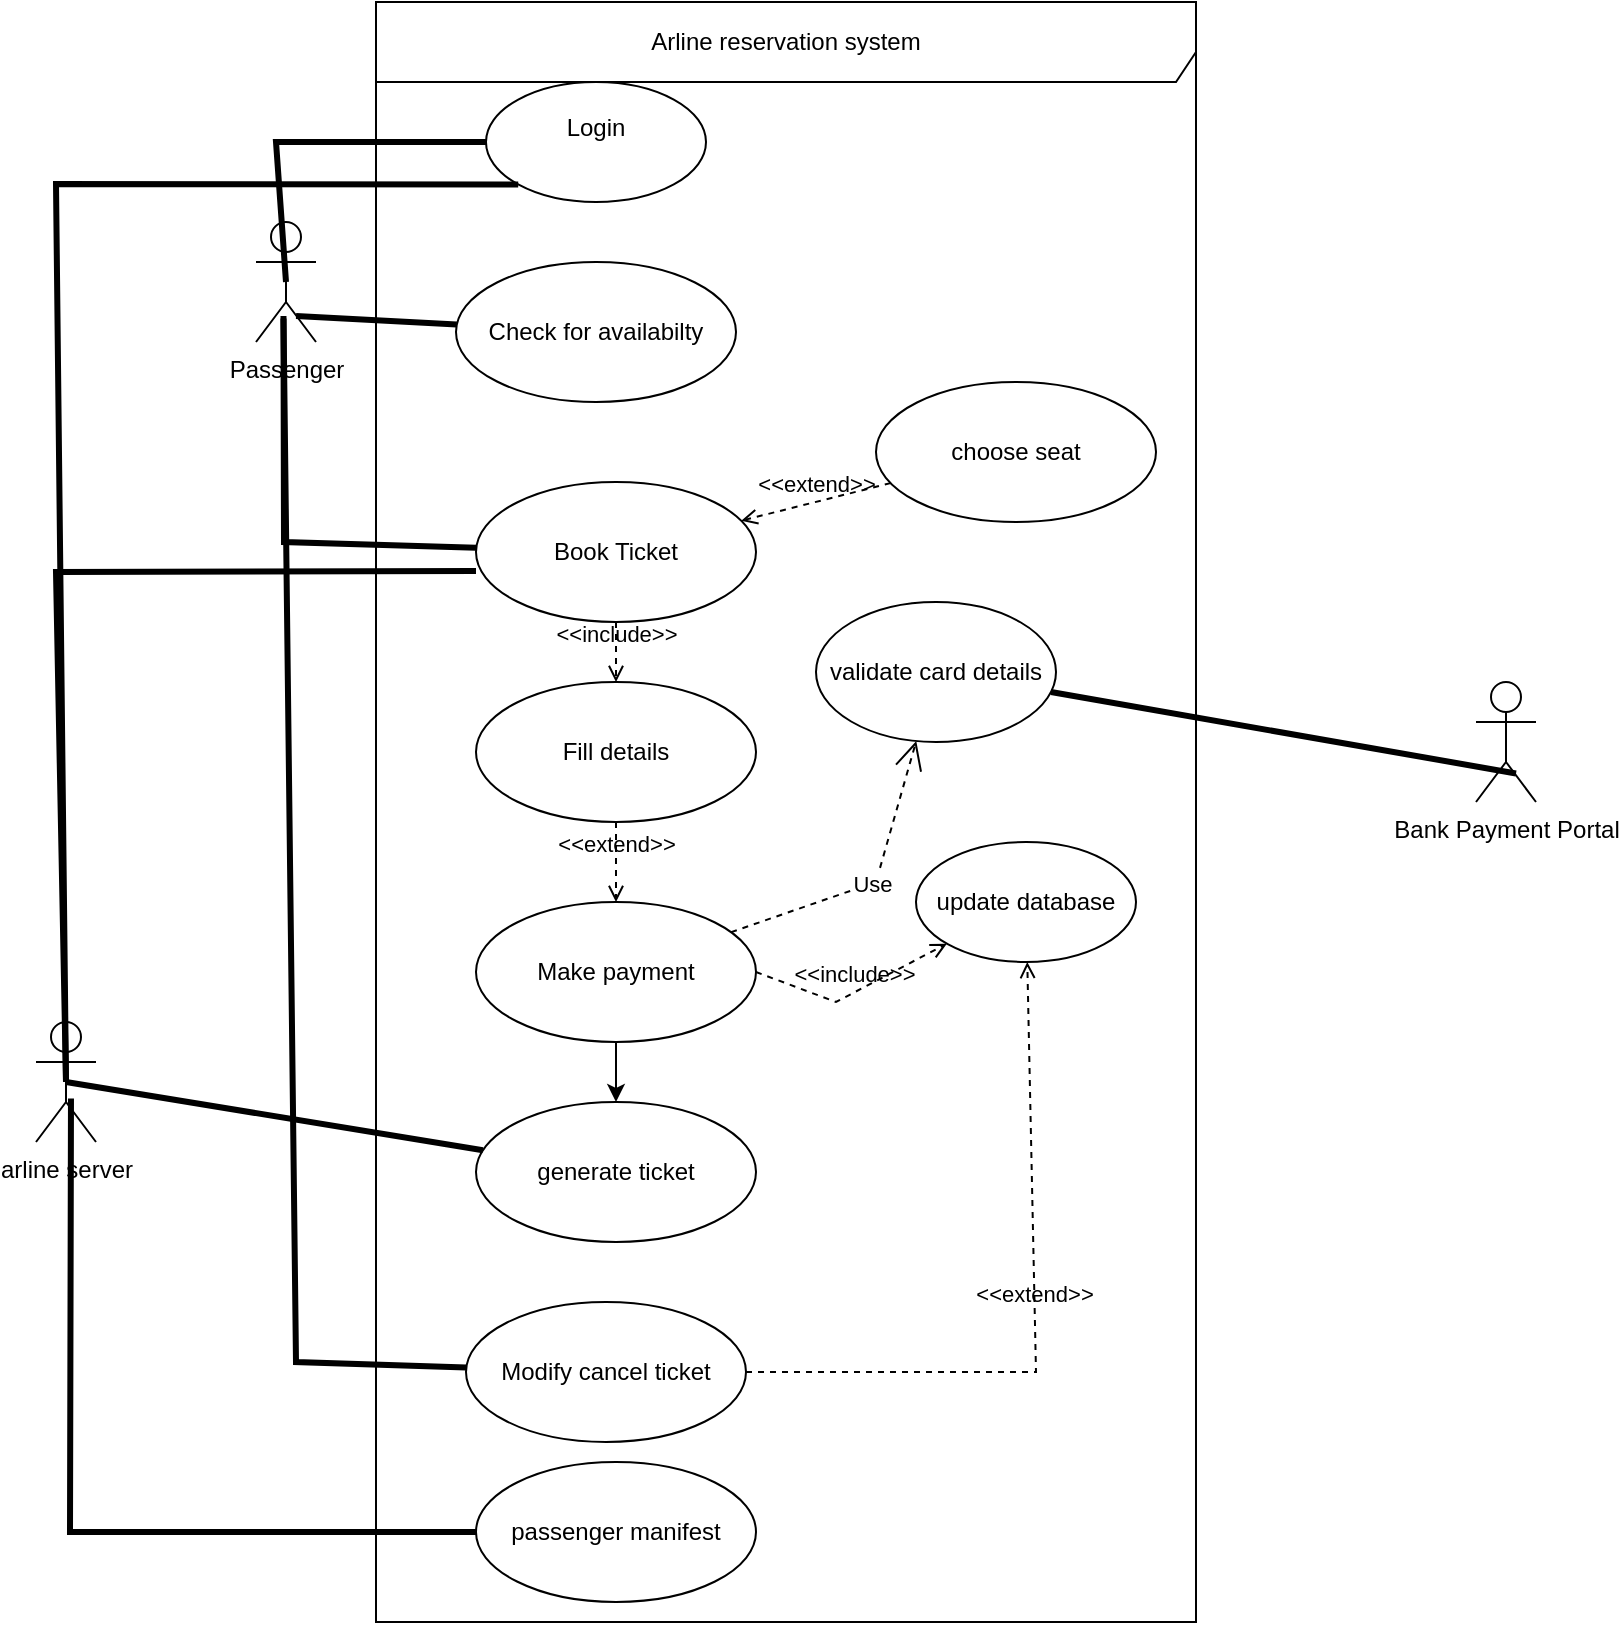 <mxfile version="26.1.0">
  <diagram name="Page-1" id="faqKHIJR9koXC1QMOJHa">
    <mxGraphModel dx="2818" dy="1332" grid="1" gridSize="10" guides="1" tooltips="1" connect="1" arrows="1" fold="1" page="1" pageScale="1" pageWidth="850" pageHeight="1400" math="0" shadow="0">
      <root>
        <mxCell id="0" />
        <mxCell id="1" parent="0" />
        <mxCell id="Byxm1S9SOx4EgnkQk-V_-1" value="Book Ticket" style="ellipse;whiteSpace=wrap;html=1;" vertex="1" parent="1">
          <mxGeometry x="130" y="260" width="140" height="70" as="geometry" />
        </mxCell>
        <mxCell id="Byxm1S9SOx4EgnkQk-V_-2" value="Login&lt;div&gt;&lt;br&gt;&lt;/div&gt;" style="ellipse;whiteSpace=wrap;html=1;" vertex="1" parent="1">
          <mxGeometry x="135" y="60" width="110" height="60" as="geometry" />
        </mxCell>
        <mxCell id="Byxm1S9SOx4EgnkQk-V_-3" value="Check for availabilty" style="ellipse;whiteSpace=wrap;html=1;" vertex="1" parent="1">
          <mxGeometry x="120" y="150" width="140" height="70" as="geometry" />
        </mxCell>
        <mxCell id="Byxm1S9SOx4EgnkQk-V_-4" value="Fill details" style="ellipse;whiteSpace=wrap;html=1;" vertex="1" parent="1">
          <mxGeometry x="130" y="360" width="140" height="70" as="geometry" />
        </mxCell>
        <mxCell id="Byxm1S9SOx4EgnkQk-V_-5" value="" style="edgeStyle=orthogonalEdgeStyle;rounded=0;orthogonalLoop=1;jettySize=auto;html=1;" edge="1" parent="1" source="Byxm1S9SOx4EgnkQk-V_-6" target="Byxm1S9SOx4EgnkQk-V_-7">
          <mxGeometry relative="1" as="geometry" />
        </mxCell>
        <mxCell id="Byxm1S9SOx4EgnkQk-V_-6" value="Make payment" style="ellipse;whiteSpace=wrap;html=1;" vertex="1" parent="1">
          <mxGeometry x="130" y="470" width="140" height="70" as="geometry" />
        </mxCell>
        <mxCell id="Byxm1S9SOx4EgnkQk-V_-7" value="generate ticket" style="ellipse;whiteSpace=wrap;html=1;" vertex="1" parent="1">
          <mxGeometry x="130" y="570" width="140" height="70" as="geometry" />
        </mxCell>
        <mxCell id="Byxm1S9SOx4EgnkQk-V_-8" value="Modify cancel ticket" style="ellipse;whiteSpace=wrap;html=1;" vertex="1" parent="1">
          <mxGeometry x="125" y="670" width="140" height="70" as="geometry" />
        </mxCell>
        <mxCell id="Byxm1S9SOx4EgnkQk-V_-9" value="passenger manifest" style="ellipse;whiteSpace=wrap;html=1;" vertex="1" parent="1">
          <mxGeometry x="130" y="750" width="140" height="70" as="geometry" />
        </mxCell>
        <mxCell id="Byxm1S9SOx4EgnkQk-V_-10" value="choose seat" style="ellipse;whiteSpace=wrap;html=1;" vertex="1" parent="1">
          <mxGeometry x="330" y="210" width="140" height="70" as="geometry" />
        </mxCell>
        <mxCell id="Byxm1S9SOx4EgnkQk-V_-11" value="validate card details" style="ellipse;whiteSpace=wrap;html=1;" vertex="1" parent="1">
          <mxGeometry x="300" y="320" width="120" height="70" as="geometry" />
        </mxCell>
        <mxCell id="Byxm1S9SOx4EgnkQk-V_-12" value="update database" style="ellipse;whiteSpace=wrap;html=1;" vertex="1" parent="1">
          <mxGeometry x="350" y="440" width="110" height="60" as="geometry" />
        </mxCell>
        <mxCell id="Byxm1S9SOx4EgnkQk-V_-13" value="Passenger" style="shape=umlActor;verticalLabelPosition=bottom;verticalAlign=top;html=1;" vertex="1" parent="1">
          <mxGeometry x="20" y="130" width="30" height="60" as="geometry" />
        </mxCell>
        <mxCell id="Byxm1S9SOx4EgnkQk-V_-14" value="Bank Payment Portal&lt;div&gt;&lt;br&gt;&lt;/div&gt;" style="shape=umlActor;verticalLabelPosition=bottom;verticalAlign=top;html=1;" vertex="1" parent="1">
          <mxGeometry x="630" y="360" width="30" height="60" as="geometry" />
        </mxCell>
        <mxCell id="Byxm1S9SOx4EgnkQk-V_-15" value="arline server" style="shape=umlActor;verticalLabelPosition=bottom;verticalAlign=top;html=1;" vertex="1" parent="1">
          <mxGeometry x="-90" y="530" width="30" height="60" as="geometry" />
        </mxCell>
        <mxCell id="Byxm1S9SOx4EgnkQk-V_-16" value="Arline reservation system" style="shape=umlFrame;whiteSpace=wrap;html=1;pointerEvents=0;recursiveResize=0;container=1;collapsible=0;width=410;height=40;" vertex="1" parent="1">
          <mxGeometry x="80" y="20" width="410" height="810" as="geometry" />
        </mxCell>
        <mxCell id="Byxm1S9SOx4EgnkQk-V_-17" value="&amp;lt;&amp;lt;include&amp;gt;&amp;gt;" style="html=1;verticalAlign=bottom;labelBackgroundColor=none;endArrow=open;endFill=0;dashed=1;rounded=0;exitX=0.5;exitY=1;exitDx=0;exitDy=0;entryX=0.5;entryY=0;entryDx=0;entryDy=0;" edge="1" parent="1" source="Byxm1S9SOx4EgnkQk-V_-1" target="Byxm1S9SOx4EgnkQk-V_-4">
          <mxGeometry width="160" relative="1" as="geometry">
            <mxPoint x="190" y="310" as="sourcePoint" />
            <mxPoint x="350" y="310" as="targetPoint" />
          </mxGeometry>
        </mxCell>
        <mxCell id="Byxm1S9SOx4EgnkQk-V_-18" value="&amp;lt;&amp;lt;extend&amp;gt;&amp;gt;" style="html=1;verticalAlign=bottom;labelBackgroundColor=none;endArrow=open;endFill=0;dashed=1;rounded=0;" edge="1" parent="1" source="Byxm1S9SOx4EgnkQk-V_-10" target="Byxm1S9SOx4EgnkQk-V_-1">
          <mxGeometry width="160" relative="1" as="geometry">
            <mxPoint x="300" y="290" as="sourcePoint" />
            <mxPoint x="460" y="290" as="targetPoint" />
          </mxGeometry>
        </mxCell>
        <mxCell id="Byxm1S9SOx4EgnkQk-V_-19" value="&amp;lt;&amp;lt;extend&amp;gt;&amp;gt;" style="html=1;verticalAlign=bottom;labelBackgroundColor=none;endArrow=open;endFill=0;dashed=1;rounded=0;exitX=0.5;exitY=1;exitDx=0;exitDy=0;" edge="1" parent="1" source="Byxm1S9SOx4EgnkQk-V_-4" target="Byxm1S9SOx4EgnkQk-V_-6">
          <mxGeometry width="160" relative="1" as="geometry">
            <mxPoint x="180" y="420" as="sourcePoint" />
            <mxPoint x="340" y="420" as="targetPoint" />
          </mxGeometry>
        </mxCell>
        <mxCell id="Byxm1S9SOx4EgnkQk-V_-20" value="Use" style="endArrow=open;endSize=12;dashed=1;html=1;rounded=0;" edge="1" parent="1" source="Byxm1S9SOx4EgnkQk-V_-6" target="Byxm1S9SOx4EgnkQk-V_-11">
          <mxGeometry x="-0.006" width="160" relative="1" as="geometry">
            <mxPoint x="200" y="490" as="sourcePoint" />
            <mxPoint x="360" y="490" as="targetPoint" />
            <Array as="points">
              <mxPoint x="330" y="460" />
            </Array>
            <mxPoint as="offset" />
          </mxGeometry>
        </mxCell>
        <mxCell id="Byxm1S9SOx4EgnkQk-V_-21" value="&amp;lt;&amp;lt;include&amp;gt;&amp;gt;" style="html=1;verticalAlign=bottom;labelBackgroundColor=none;endArrow=open;endFill=0;dashed=1;rounded=0;exitX=1;exitY=0.5;exitDx=0;exitDy=0;" edge="1" parent="1" source="Byxm1S9SOx4EgnkQk-V_-6" target="Byxm1S9SOx4EgnkQk-V_-12">
          <mxGeometry width="160" relative="1" as="geometry">
            <mxPoint x="240" y="510" as="sourcePoint" />
            <mxPoint x="400" y="510" as="targetPoint" />
            <Array as="points">
              <mxPoint x="310" y="520" />
            </Array>
          </mxGeometry>
        </mxCell>
        <mxCell id="Byxm1S9SOx4EgnkQk-V_-22" value="&amp;lt;&amp;lt;extend&amp;gt;&amp;gt;" style="html=1;verticalAlign=bottom;labelBackgroundColor=none;endArrow=open;endFill=0;dashed=1;rounded=0;" edge="1" parent="1" source="Byxm1S9SOx4EgnkQk-V_-8" target="Byxm1S9SOx4EgnkQk-V_-12">
          <mxGeometry width="160" relative="1" as="geometry">
            <mxPoint x="230" y="690" as="sourcePoint" />
            <mxPoint x="390" y="690" as="targetPoint" />
            <Array as="points">
              <mxPoint x="410" y="705" />
            </Array>
          </mxGeometry>
        </mxCell>
        <mxCell id="Byxm1S9SOx4EgnkQk-V_-23" value="" style="endArrow=none;startArrow=none;endFill=0;startFill=0;endSize=8;html=1;verticalAlign=bottom;labelBackgroundColor=none;strokeWidth=3;rounded=0;exitX=0.5;exitY=0.5;exitDx=0;exitDy=0;exitPerimeter=0;" edge="1" parent="1" source="Byxm1S9SOx4EgnkQk-V_-13" target="Byxm1S9SOx4EgnkQk-V_-2">
          <mxGeometry width="160" relative="1" as="geometry">
            <mxPoint x="40" y="159.38" as="sourcePoint" />
            <mxPoint x="200" y="159.38" as="targetPoint" />
            <Array as="points">
              <mxPoint x="30" y="90" />
            </Array>
          </mxGeometry>
        </mxCell>
        <mxCell id="Byxm1S9SOx4EgnkQk-V_-24" value="" style="endArrow=none;startArrow=none;endFill=0;startFill=0;endSize=8;html=1;verticalAlign=bottom;labelBackgroundColor=none;strokeWidth=3;rounded=0;exitX=0.667;exitY=0.783;exitDx=0;exitDy=0;exitPerimeter=0;" edge="1" parent="1" source="Byxm1S9SOx4EgnkQk-V_-13" target="Byxm1S9SOx4EgnkQk-V_-3">
          <mxGeometry width="160" relative="1" as="geometry">
            <mxPoint x="-90" y="340" as="sourcePoint" />
            <mxPoint x="70" y="340" as="targetPoint" />
          </mxGeometry>
        </mxCell>
        <mxCell id="Byxm1S9SOx4EgnkQk-V_-25" value="" style="endArrow=none;startArrow=none;endFill=0;startFill=0;endSize=8;html=1;verticalAlign=bottom;labelBackgroundColor=none;strokeWidth=3;rounded=0;exitX=0.458;exitY=0.804;exitDx=0;exitDy=0;exitPerimeter=0;" edge="1" parent="1" source="Byxm1S9SOx4EgnkQk-V_-13" target="Byxm1S9SOx4EgnkQk-V_-1">
          <mxGeometry width="160" relative="1" as="geometry">
            <mxPoint x="-160" y="350" as="sourcePoint" />
            <mxPoint y="350" as="targetPoint" />
            <Array as="points">
              <mxPoint x="34" y="290" />
            </Array>
          </mxGeometry>
        </mxCell>
        <mxCell id="Byxm1S9SOx4EgnkQk-V_-26" value="" style="endArrow=none;startArrow=none;endFill=0;startFill=0;endSize=8;html=1;verticalAlign=bottom;labelBackgroundColor=none;strokeWidth=3;rounded=0;exitX=0.458;exitY=0.783;exitDx=0;exitDy=0;exitPerimeter=0;" edge="1" parent="1" source="Byxm1S9SOx4EgnkQk-V_-13" target="Byxm1S9SOx4EgnkQk-V_-8">
          <mxGeometry width="160" relative="1" as="geometry">
            <mxPoint x="-150" y="360" as="sourcePoint" />
            <mxPoint x="10" y="360" as="targetPoint" />
            <Array as="points">
              <mxPoint x="40" y="700" />
            </Array>
          </mxGeometry>
        </mxCell>
        <mxCell id="Byxm1S9SOx4EgnkQk-V_-27" value="" style="endArrow=none;startArrow=none;endFill=0;startFill=0;endSize=8;html=1;verticalAlign=bottom;labelBackgroundColor=none;strokeWidth=3;rounded=0;exitX=0.5;exitY=0.5;exitDx=0;exitDy=0;exitPerimeter=0;entryX=0;entryY=1;entryDx=0;entryDy=0;" edge="1" parent="1" source="Byxm1S9SOx4EgnkQk-V_-15" target="Byxm1S9SOx4EgnkQk-V_-2">
          <mxGeometry width="160" relative="1" as="geometry">
            <mxPoint x="-140" y="370" as="sourcePoint" />
            <mxPoint x="20" y="370" as="targetPoint" />
            <Array as="points">
              <mxPoint x="-80" y="111" />
            </Array>
          </mxGeometry>
        </mxCell>
        <mxCell id="Byxm1S9SOx4EgnkQk-V_-28" value="" style="endArrow=none;startArrow=none;endFill=0;startFill=0;endSize=8;html=1;verticalAlign=bottom;labelBackgroundColor=none;strokeWidth=3;rounded=0;exitX=0.5;exitY=0.5;exitDx=0;exitDy=0;exitPerimeter=0;entryX=0;entryY=0.636;entryDx=0;entryDy=0;entryPerimeter=0;" edge="1" parent="1" source="Byxm1S9SOx4EgnkQk-V_-15" target="Byxm1S9SOx4EgnkQk-V_-1">
          <mxGeometry width="160" relative="1" as="geometry">
            <mxPoint x="-130" y="380" as="sourcePoint" />
            <mxPoint x="30" y="380" as="targetPoint" />
            <Array as="points">
              <mxPoint x="-80" y="305" />
            </Array>
          </mxGeometry>
        </mxCell>
        <mxCell id="Byxm1S9SOx4EgnkQk-V_-29" value="" style="endArrow=none;startArrow=none;endFill=0;startFill=0;endSize=8;html=1;verticalAlign=bottom;labelBackgroundColor=none;strokeWidth=3;rounded=0;exitX=0.5;exitY=0.5;exitDx=0;exitDy=0;exitPerimeter=0;" edge="1" parent="1" source="Byxm1S9SOx4EgnkQk-V_-15" target="Byxm1S9SOx4EgnkQk-V_-7">
          <mxGeometry width="160" relative="1" as="geometry">
            <mxPoint x="-120" y="390" as="sourcePoint" />
            <mxPoint x="40" y="390" as="targetPoint" />
          </mxGeometry>
        </mxCell>
        <mxCell id="Byxm1S9SOx4EgnkQk-V_-30" value="" style="endArrow=none;startArrow=none;endFill=0;startFill=0;endSize=8;html=1;verticalAlign=bottom;labelBackgroundColor=none;strokeWidth=3;rounded=0;exitX=0.583;exitY=0.637;exitDx=0;exitDy=0;exitPerimeter=0;" edge="1" parent="1" source="Byxm1S9SOx4EgnkQk-V_-15" target="Byxm1S9SOx4EgnkQk-V_-9">
          <mxGeometry width="160" relative="1" as="geometry">
            <mxPoint x="-70" y="550" as="sourcePoint" />
            <mxPoint x="50" y="400" as="targetPoint" />
            <Array as="points">
              <mxPoint x="-73" y="785" />
            </Array>
          </mxGeometry>
        </mxCell>
        <mxCell id="Byxm1S9SOx4EgnkQk-V_-31" value="" style="endArrow=none;startArrow=none;endFill=0;startFill=0;endSize=8;html=1;verticalAlign=bottom;labelBackgroundColor=none;strokeWidth=3;rounded=0;exitX=0.667;exitY=0.762;exitDx=0;exitDy=0;exitPerimeter=0;" edge="1" parent="1" source="Byxm1S9SOx4EgnkQk-V_-14" target="Byxm1S9SOx4EgnkQk-V_-11">
          <mxGeometry width="160" relative="1" as="geometry">
            <mxPoint x="-100" y="410" as="sourcePoint" />
            <mxPoint x="60" y="410" as="targetPoint" />
          </mxGeometry>
        </mxCell>
      </root>
    </mxGraphModel>
  </diagram>
</mxfile>
